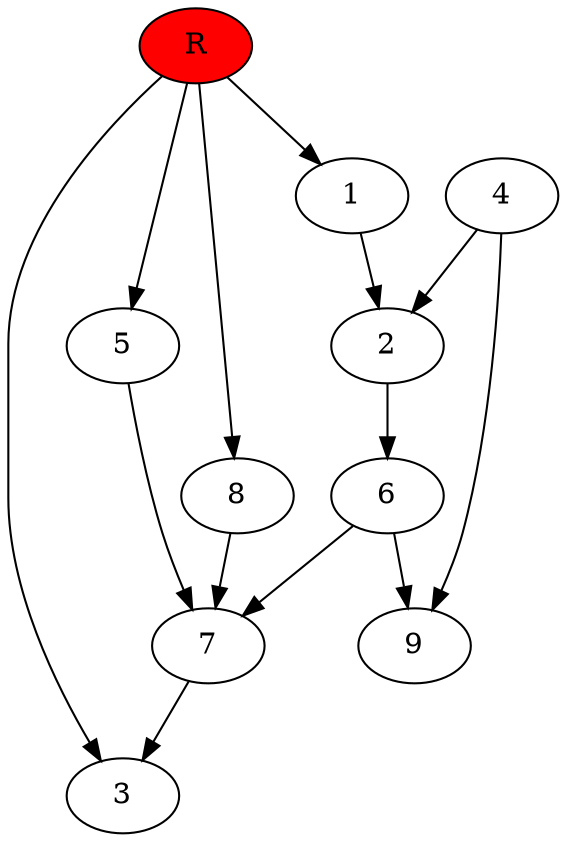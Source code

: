 digraph prb48512 {
	1
	2
	3
	4
	5
	6
	7
	8
	R [fillcolor="#ff0000" style=filled]
	1 -> 2
	2 -> 6
	4 -> 2
	4 -> 9
	5 -> 7
	6 -> 7
	6 -> 9
	7 -> 3
	8 -> 7
	R -> 1
	R -> 3
	R -> 5
	R -> 8
}
